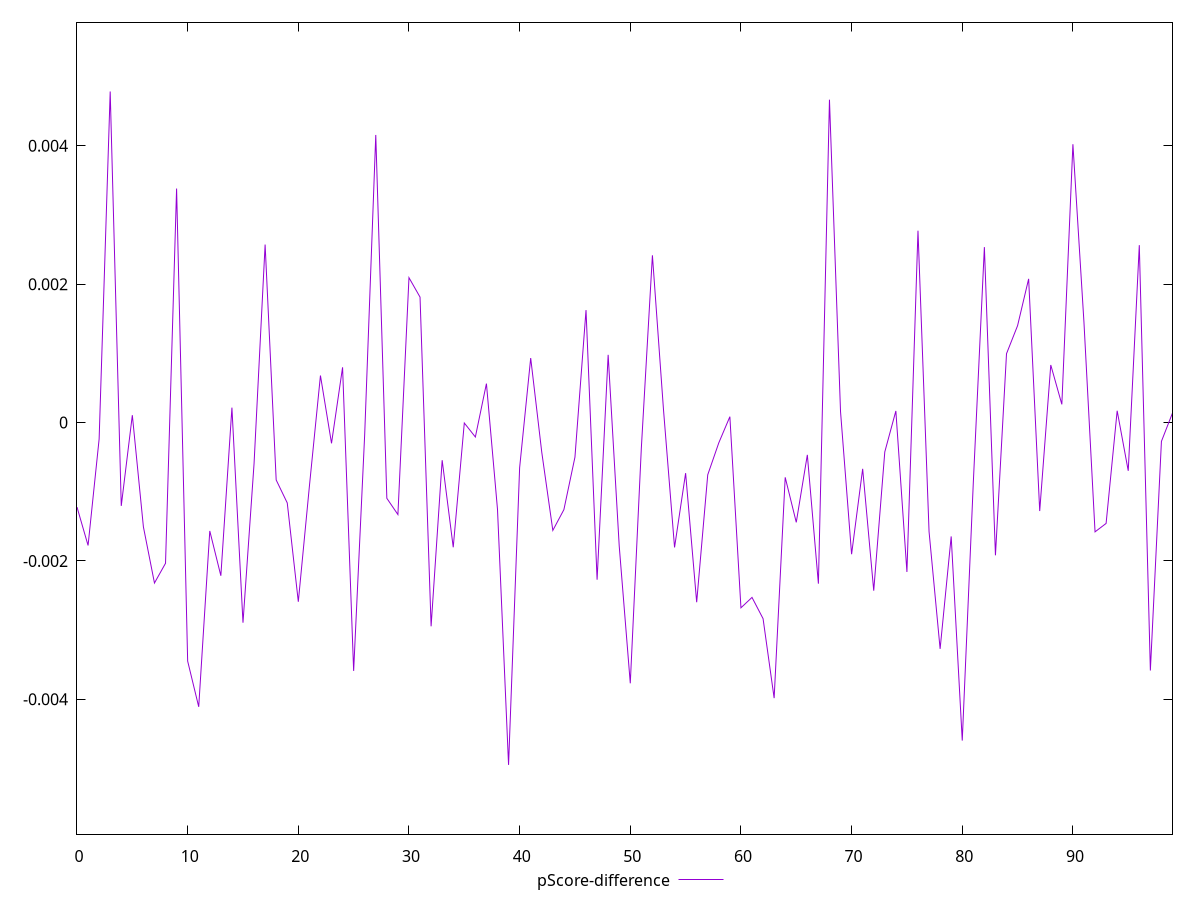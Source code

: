 reset

$pScoreDifference <<EOF
0 -0.001222094878276625
1 -0.0017760070585338683
2 -0.0002378733615558959
3 0.004784384894783611
4 -0.0012044064064394844
5 0.000106791109093618
6 -0.0015070705493006598
7 -0.0023189946838695352
8 -0.0020335827670832085
9 0.0033822414431928793
10 -0.003447493341115937
11 -0.00410809837289472
12 -0.0015665903595538655
13 -0.0022139076955973724
14 0.00021597392364103296
15 -0.0028928930953032728
16 -0.0005947527302860856
17 0.0025725710520930756
18 -0.0008298530338368693
19 -0.0011615704136943572
20 -0.002589388015962757
21 -0.0009231925769546123
22 0.0006795101341782184
23 -0.0002998538721222799
24 0.0007980319949335568
25 -0.003589508038345235
26 -0.00016652677645290215
27 0.004156014493964633
28 -0.0010947928664012396
29 -0.0013295951052100241
30 0.002093744434606304
31 0.0018126184151152636
32 -0.0029441919249910686
33 -0.0005442017088239659
34 -0.001802647031263871
35 -0.000006683439399135516
36 -0.00020870861297772603
37 0.0005625210465177721
38 -0.0012549688358535205
39 -0.004948010321862872
40 -0.0006531269950110774
41 0.000932115927809285
42 -0.00042852600871301494
43 -0.001558758423117368
44 -0.001258621624310452
45 -0.0004999084385043373
46 0.001624843817053856
47 -0.0022714154247857055
48 0.0009783615755371011
49 -0.001783319859078758
50 -0.003768258350685283
51 -0.0003670511515380115
52 0.002417157610165366
53 0.0001884982398777657
54 -0.0018047364974348445
55 -0.0007313170080988085
56 -0.002596711978847699
57 -0.0007547762872447406
58 -0.0002925616648590257
59 0.00008493096874118145
60 -0.0026772821756348986
61 -0.002526876835830749
62 -0.0028342718527581967
63 -0.003982524236921692
64 -0.0007917919512323568
65 -0.0014421538805762246
66 -0.0004670817303903396
67 -0.0023284064680686445
68 0.0046656764061525635
69 0.0001588353557950839
70 -0.0019029506817855868
71 -0.0006687640639893022
72 -0.0024294367245746296
73 -0.0004243579930512942
74 0.00016768235844555335
75 -0.002159019736580614
76 0.0027724658558139215
77 -0.0015759888362320007
78 -0.003270944000038134
79 -0.0016454383062530775
80 -0.004595676624487344
81 -0.0008653096766674251
82 0.0025352588614131477
83 -0.0019184934971167023
84 0.000995351908100739
85 0.001400095677959623
86 0.0020766350993477456
87 -0.0012784514887670406
88 0.0008318161246549938
89 0.00026288378459171646
90 0.004022169863218239
91 0.0014456309473837026
92 -0.0015796438444443117
93 -0.001457475822402854
94 0.0001702843893250927
95 -0.0006974332363274272
96 0.0025638111067008973
97 -0.003583218777156172
98 -0.00027172734894020945
99 0.0001380182836574484
EOF

set key outside below
set xrange [0:99]
set yrange [-0.005948010321862872:0.005784384894783611]
set trange [-0.005948010321862872:0.005784384894783611]
set terminal svg size 640, 500 enhanced background rgb 'white'
set output "report_00025_2021-02-22T21:38:55.199Z/first-cpu-idle/samples/pages+cached+noadtech/pScore-difference/values.svg"

plot $pScoreDifference title "pScore-difference" with line

reset
